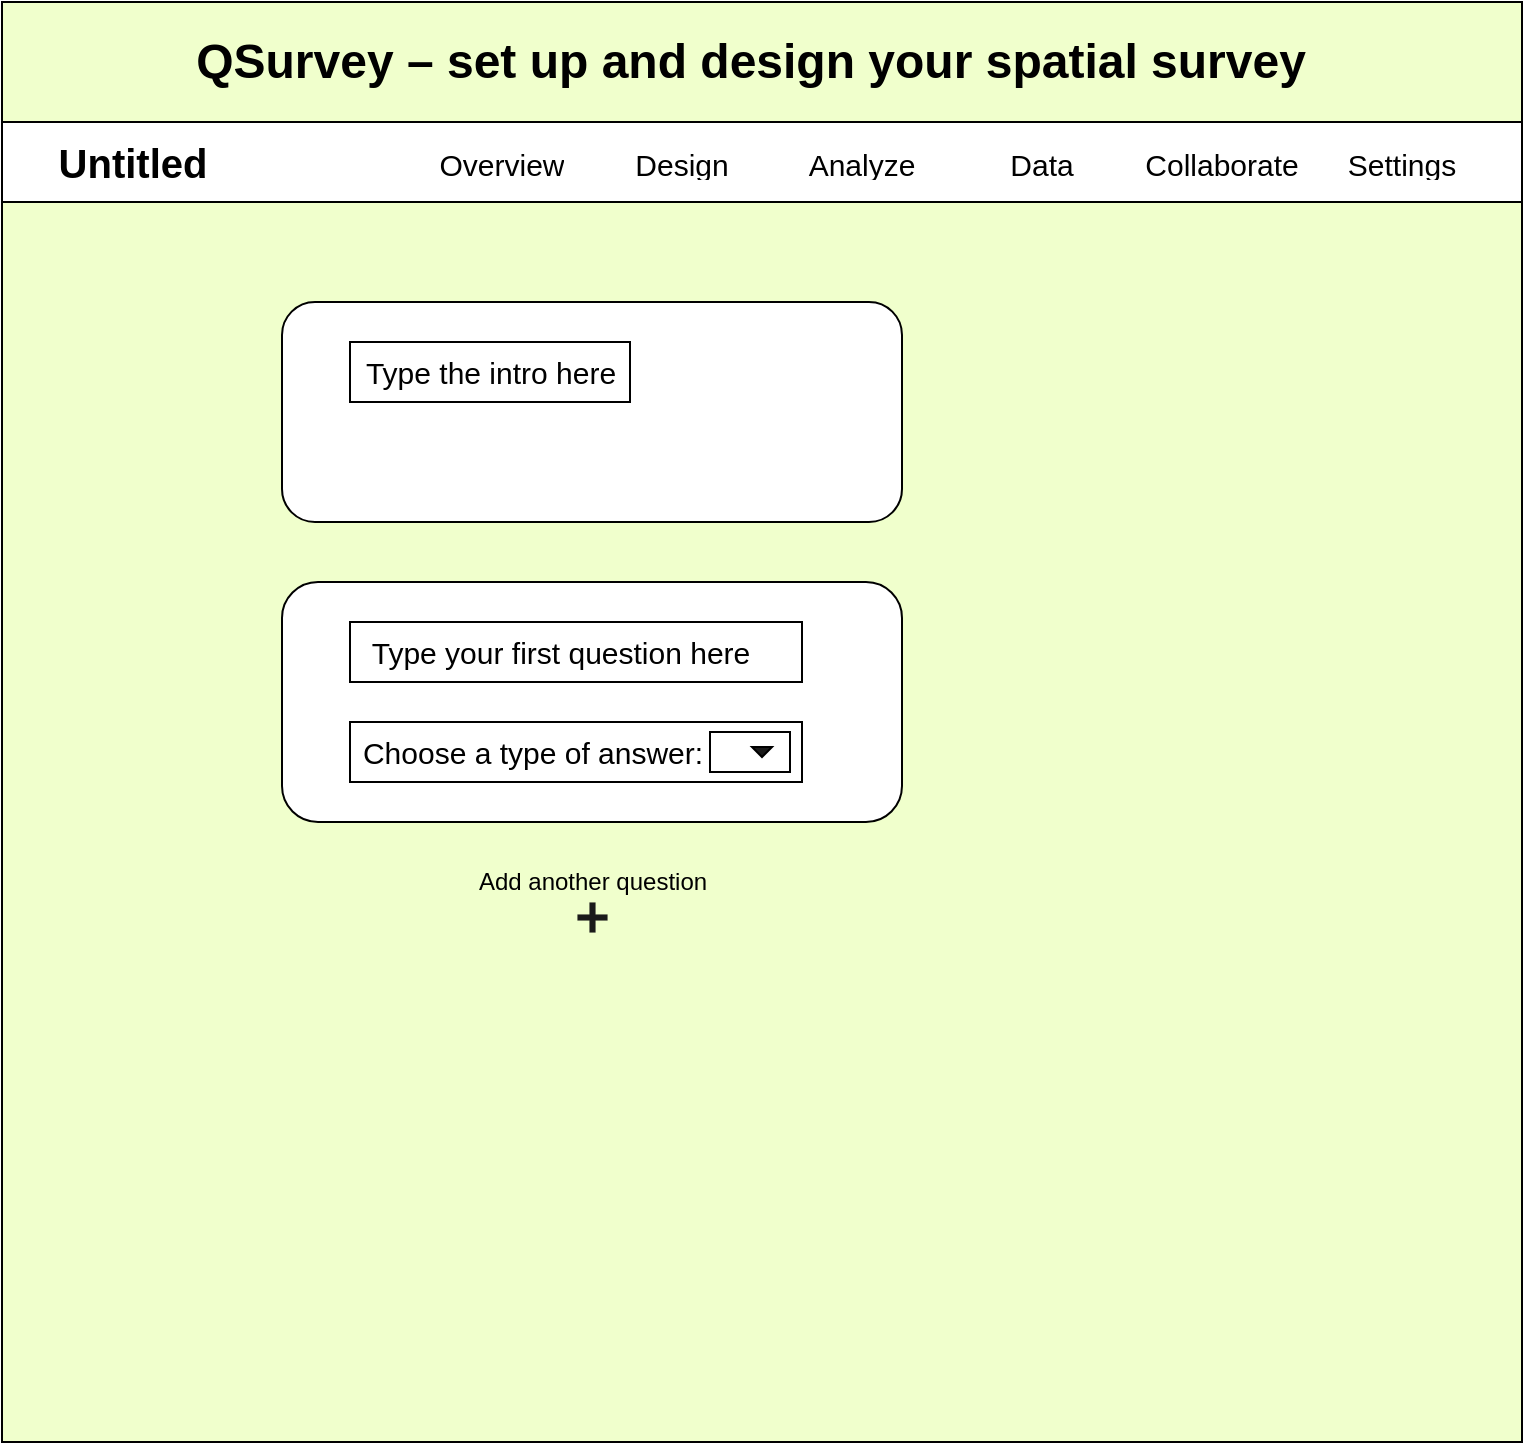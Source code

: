 <mxfile version="20.4.1" type="github">
  <diagram id="tX4j038CA_heK1llqfKf" name="Page-1">
    <mxGraphModel dx="981" dy="538" grid="1" gridSize="10" guides="1" tooltips="1" connect="1" arrows="1" fold="1" page="1" pageScale="1" pageWidth="827" pageHeight="1169" math="0" shadow="0">
      <root>
        <mxCell id="0" />
        <mxCell id="1" parent="0" />
        <mxCell id="gfbgqSLOdzBsAfATWBrb-2" value="" style="rounded=0;whiteSpace=wrap;html=1;fillColor=#F0FFCC;" parent="1" vertex="1">
          <mxGeometry x="40" y="40" width="760" height="720" as="geometry" />
        </mxCell>
        <mxCell id="gfbgqSLOdzBsAfATWBrb-19" value="" style="rounded=1;whiteSpace=wrap;html=1;fontSize=15;" parent="1" vertex="1">
          <mxGeometry x="180" y="330" width="310" height="120" as="geometry" />
        </mxCell>
        <mxCell id="gfbgqSLOdzBsAfATWBrb-20" value="" style="rounded=0;whiteSpace=wrap;html=1;fontSize=15;" parent="1" vertex="1">
          <mxGeometry x="214" y="350" width="226" height="30" as="geometry" />
        </mxCell>
        <mxCell id="gfbgqSLOdzBsAfATWBrb-21" value="Type your first question here" style="text;html=1;resizable=0;autosize=1;align=center;verticalAlign=middle;points=[];fillColor=none;strokeColor=none;rounded=0;fontSize=15;" parent="1" vertex="1">
          <mxGeometry x="214" y="350" width="210" height="30" as="geometry" />
        </mxCell>
        <mxCell id="gfbgqSLOdzBsAfATWBrb-3" value="" style="rounded=1;whiteSpace=wrap;html=1;" parent="1" vertex="1">
          <mxGeometry x="180" y="190" width="310" height="110" as="geometry" />
        </mxCell>
        <mxCell id="gfbgqSLOdzBsAfATWBrb-4" value="" style="rounded=0;whiteSpace=wrap;html=1;" parent="1" vertex="1">
          <mxGeometry x="40" y="100" width="760" height="40" as="geometry" />
        </mxCell>
        <mxCell id="gfbgqSLOdzBsAfATWBrb-5" value="&lt;div&gt;QSurvey – set up and design your spatial survey&lt;/div&gt;" style="text;strokeColor=none;fillColor=none;html=1;fontSize=24;fontStyle=1;verticalAlign=middle;align=center;" parent="1" vertex="1">
          <mxGeometry x="354" y="50" width="120" height="40" as="geometry" />
        </mxCell>
        <mxCell id="gfbgqSLOdzBsAfATWBrb-8" value="Untitled" style="text;strokeColor=none;fillColor=none;html=1;fontSize=20;fontStyle=1;verticalAlign=middle;align=center;" parent="1" vertex="1">
          <mxGeometry x="70" y="110" width="70" height="20" as="geometry" />
        </mxCell>
        <mxCell id="gfbgqSLOdzBsAfATWBrb-16" value="" style="rounded=0;whiteSpace=wrap;html=1;fontSize=20;" parent="1" vertex="1">
          <mxGeometry x="214" y="210" width="140" height="30" as="geometry" />
        </mxCell>
        <mxCell id="gfbgqSLOdzBsAfATWBrb-17" value="Type the intro here" style="text;html=1;resizable=0;autosize=1;align=center;verticalAlign=middle;points=[];fillColor=none;strokeColor=none;rounded=0;fontSize=15;" parent="1" vertex="1">
          <mxGeometry x="214" y="210" width="140" height="30" as="geometry" />
        </mxCell>
        <mxCell id="gfbgqSLOdzBsAfATWBrb-22" value="" style="rounded=0;whiteSpace=wrap;html=1;fontSize=15;fillStyle=auto;" parent="1" vertex="1">
          <mxGeometry x="214" y="400" width="226" height="30" as="geometry" />
        </mxCell>
        <mxCell id="gfbgqSLOdzBsAfATWBrb-23" value="Choose a type of answer:" style="text;html=1;resizable=0;autosize=1;align=center;verticalAlign=middle;points=[];fillColor=none;strokeColor=none;rounded=0;fillStyle=auto;fontSize=15;" parent="1" vertex="1">
          <mxGeometry x="210" y="400" width="190" height="30" as="geometry" />
        </mxCell>
        <mxCell id="gfbgqSLOdzBsAfATWBrb-25" value="" style="rounded=0;whiteSpace=wrap;html=1;fillStyle=auto;fontSize=15;" parent="1" vertex="1">
          <mxGeometry x="394" y="405" width="40" height="20" as="geometry" />
        </mxCell>
        <mxCell id="gfbgqSLOdzBsAfATWBrb-24" value="" style="triangle;whiteSpace=wrap;html=1;fillStyle=auto;fontSize=15;fillColor=#1A1A1A;direction=south;" parent="1" vertex="1">
          <mxGeometry x="415" y="412.5" width="10" height="5" as="geometry" />
        </mxCell>
        <mxCell id="gfbgqSLOdzBsAfATWBrb-18" value="" style="group" parent="1" vertex="1" connectable="0">
          <mxGeometry x="250" y="110" width="530" height="20" as="geometry" />
        </mxCell>
        <UserObject label="Overview" placeholders="1" name="Variable" id="gfbgqSLOdzBsAfATWBrb-7">
          <mxCell style="text;html=1;strokeColor=none;fillColor=none;align=center;verticalAlign=middle;whiteSpace=wrap;overflow=hidden;fontSize=15;" parent="gfbgqSLOdzBsAfATWBrb-18" vertex="1">
            <mxGeometry width="80" height="20" as="geometry" />
          </mxCell>
        </UserObject>
        <UserObject label="Design" placeholders="1" name="Variable" id="gfbgqSLOdzBsAfATWBrb-10">
          <mxCell style="text;html=1;strokeColor=none;fillColor=none;align=center;verticalAlign=middle;whiteSpace=wrap;overflow=hidden;fontSize=15;" parent="gfbgqSLOdzBsAfATWBrb-18" vertex="1">
            <mxGeometry x="90" width="80" height="20" as="geometry" />
          </mxCell>
        </UserObject>
        <UserObject label="Analyze" placeholders="1" name="Variable" id="gfbgqSLOdzBsAfATWBrb-11">
          <mxCell style="text;html=1;strokeColor=none;fillColor=none;align=center;verticalAlign=middle;whiteSpace=wrap;overflow=hidden;fontSize=15;" parent="gfbgqSLOdzBsAfATWBrb-18" vertex="1">
            <mxGeometry x="180" width="80" height="20" as="geometry" />
          </mxCell>
        </UserObject>
        <UserObject label="Data" placeholders="1" name="Variable" id="gfbgqSLOdzBsAfATWBrb-12">
          <mxCell style="text;html=1;strokeColor=none;fillColor=none;align=center;verticalAlign=middle;whiteSpace=wrap;overflow=hidden;fontSize=15;" parent="gfbgqSLOdzBsAfATWBrb-18" vertex="1">
            <mxGeometry x="270" width="80" height="20" as="geometry" />
          </mxCell>
        </UserObject>
        <UserObject label="Collaborate" placeholders="1" name="Variable" id="gfbgqSLOdzBsAfATWBrb-13">
          <mxCell style="text;html=1;strokeColor=none;fillColor=none;align=center;verticalAlign=middle;whiteSpace=wrap;overflow=hidden;fontSize=15;" parent="gfbgqSLOdzBsAfATWBrb-18" vertex="1">
            <mxGeometry x="360" width="80" height="20" as="geometry" />
          </mxCell>
        </UserObject>
        <UserObject label="Settings" placeholders="1" name="Variable" id="gfbgqSLOdzBsAfATWBrb-14">
          <mxCell style="text;html=1;strokeColor=none;fillColor=none;align=center;verticalAlign=middle;whiteSpace=wrap;overflow=hidden;fontSize=15;" parent="gfbgqSLOdzBsAfATWBrb-18" vertex="1">
            <mxGeometry x="450" width="80" height="20" as="geometry" />
          </mxCell>
        </UserObject>
        <mxCell id="0KSBpzTL0000lEazQIPw-1" value="" style="shape=cross;whiteSpace=wrap;html=1;fillStyle=auto;fontSize=15;fillColor=#1A1A1A;perimeterSpacing=0;strokeWidth=0;" vertex="1" parent="1">
          <mxGeometry x="327.5" y="490" width="15" height="15" as="geometry" />
        </mxCell>
        <UserObject label="Add another question" placeholders="1" name="Variable" id="0KSBpzTL0000lEazQIPw-2">
          <mxCell style="text;html=1;strokeColor=none;fillColor=none;align=center;verticalAlign=middle;whiteSpace=wrap;overflow=hidden;fillStyle=auto;strokeWidth=0;fontSize=12;" vertex="1" parent="1">
            <mxGeometry x="258.5" y="470" width="153" height="20" as="geometry" />
          </mxCell>
        </UserObject>
      </root>
    </mxGraphModel>
  </diagram>
</mxfile>
